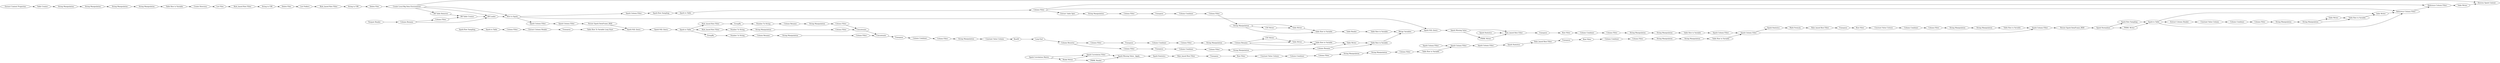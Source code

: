 digraph {
	"-4328223069223557150_1693" [label="Row Filter"]
	"5983952366440086702_1700" [label="Spark Statistics"]
	"-5984588173996988829_90" [label="Table Row to Variable"]
	"-1707421119054213142_1620" [label="Column Combiner"]
	"-8915818163157824225_1616" [label="Table Row to Variable"]
	"-1707421119054213142_1616" [label="Column Filter"]
	"-21323867853091890_1692" [label=Transpose]
	"5983952366440086702_1789" [label="Spark Row Sampling"]
	"-8915818163157824225_1615" [label="Table Writer"]
	"4644940350056238774_1695" [label="Table Row to Variable"]
	"6766491810046853786_1619" [label="String Manipulation"]
	"-1707421119054213142_1693" [label="Row Filter"]
	"-626142008979519211_1851" [label="List Files"]
	"-5984588173996988829_78" [label="Table Writer"]
	"5983952366440086702_1790" [label="Spark to Table"]
	"5983952366440086702_77" [label="Spark SQL Query"]
	"5983952366440086702_1875" [label="DB Table Remover"]
	"5983952366440086702_1871" [label="Column Filter"]
	"-1707421119054213142_1703" [label="Constant Value Column"]
	"6766491810046853786_1705" [label="Table Row to Variable"]
	"-5984588173996988829_65" [label="Constant Value Column"]
	"5983952366440086702_1834" [label="Reference Column Filter"]
	"-21323867853091890_1620" [label="Column Combiner"]
	"5983952366440086702_1832" [label="Persist Spark DataFrame_RDD"]
	"-5984588173996988829_39" [label="Extract Column Header"]
	"-626142008979519211_1837" [label="Extract Context Properties"]
	"-5236677985984660164_1690" [label="Spark Statistics"]
	"5983952366440086702_68" [label="Persist Spark DataFrame_RDD"]
	"-5984588173996988829_44" [label="String Manipulation"]
	"-5984588173996988829_53" [label=Concatenate]
	"-5236677985984660164_1729" [label="Spark Column Filter"]
	"-5984588173996988829_40" [label=Transpose]
	"5983952366440086702_1782" [label="Merge Variables"]
	"-5984588173996988829_93" [label="Number To String"]
	"-4328223069223557150_1620" [label="Column Combiner"]
	"-5984588173996988829_42" [label="Spark to Table"]
	"-5984588173996988829_41" [label="Table Row To Variable Loop Start"]
	"4644940350056238774_1616" [label="Column Filter"]
	"6880733114681648514_1671" [label="Rule_based Row Filter"]
	"-4328223069223557150_1616" [label="Column Filter"]
	"4644940350056238774_1692" [label=Transpose]
	"-5984588173996988829_60" [label=Concatenate]
	"-5984588173996988829_37" [label="Spark to Table"]
	"-5984588173996988829_55" [label=GroupBy]
	"5983952366440086702_1775" [label="PMML Writer"]
	"-5984588173996988829_57" [label="Column Rename"]
	"-4328223069223557150_1695" [label="Table Row to Variable"]
	"5983952366440086702_1856" [label="Hive to Spark"]
	"-626142008979519211_1850" [label="Create Directory"]
	"-626142008979519211_1596" [label="Rule_based Row Filter"]
	"-5984588173996988829_67" [label="Loop End"]
	"-626142008979519211_1855" [label="Delete Files"]
	"6766491810046853786_1694" [label="String Manipulation"]
	"-5984588173996988829_75" [label="CSV Writer"]
	"-5236677985984660164_1731" [label="Rule_based Row Filter"]
	"5983952366440086702_1606" [label="Spark to Table"]
	"6880733114681648514_1690" [label="Spark Statistics"]
	"5983952366440086702_28" [label="Parquet Reader"]
	"-5984588173996988829_88" [label="Table Writer"]
	"5983952366440086702_33" [label="Spark Column Filter"]
	"-5984588173996988829_35" [label="Spark SQL Query"]
	"-626142008979519211_1598" [label="String to URI"]
	"6766491810046853786_1706" [label="Constant Value Column"]
	"5983952366440086702_1774" [label="Spark Missing Value"]
	"-5984588173996988829_92" [label="Number To String"]
	"-5236677985984660164_1728" [label="Spark Column Filter"]
	"-5236677985984660164_1691" [label="Spark Column Filter"]
	"-5984588173996988829_64" [label="Column Filter"]
	"-5984588173996988829_61" [label=Transpose]
	"-5236677985984660164_1726" [label="Spark Correlation Matrix"]
	"-5984588173996988829_73" [label="String Manipulation"]
	"-1707421119054213142_1704" [label="Table Row to Variable"]
	"-5984588173996988829_63" [label="String Manipulation"]
	"-5984588173996988829_82" [label="Column Combiner"]
	"-5984588173996988829_52" [label="Column Filter"]
	"-5984588173996988829_80" [label="Column Filter"]
	"6880733114681648514_1691" [label="Spark Column Filter"]
	"-21323867853091890_1698" [label="Constant Value Column"]
	"-626142008979519211_1841" [label="String Manipulation"]
	"4644940350056238774_1619" [label="String Manipulation"]
	"-626142008979519211_1839" [label="Table Creator"]
	"-626142008979519211_1849" [label="Create Local Big Data Environment"]
	"-5984588173996988829_47" [label=GroupBy]
	"4644940350056238774_1693" [label="Row Filter"]
	"5983952366440086702_1833" [label="Spark Column Filter"]
	"5983952366440086702_1876" [label="Table Row to Variable"]
	"-5984588173996988829_74" [label="Column Filter"]
	"-4328223069223557150_1619" [label="String Manipulation"]
	"-5236677985984660164_1732" [label="Spark Statistics"]
	"-1707421119054213142_1692" [label=Transpose]
	"-8915818163157824225_1612" [label="Column Filter"]
	"-626142008979519211_1597" [label="Delete Files"]
	"5983952366440086702_1836" [label="Table Writer"]
	"-21323867853091890_1616" [label="Column Filter"]
	"-5984588173996988829_54" [label="Rule_based Row Filter"]
	"-5984588173996988829_70" [label=Transpose]
	"-5984588173996988829_50" [label="String Manipulation"]
	"-626142008979519211_1856" [label="Table Row to Variable"]
	"-5984588173996988829_84" [label="String Manipulation"]
	"-1707421119054213142_1694" [label="String Manipulation"]
	"-5984588173996988829_91" [label="Number To String"]
	"-5984588173996988829_43" [label="Spark SQL Query"]
	"-5984588173996988829_62" [label="Column Combiner"]
	"-21323867853091890_1699" [label="Table Row to Variable"]
	"-8915818163157824225_1610" [label="Extract Table Spec"]
	"-5984588173996988829_38" [label="Column Filter"]
	"-5984588173996988829_79" [label="Column Rename"]
	"-8915818163157824225_426" [label="Column Combiner"]
	"-8915818163157824225_1523" [label=Transpose]
	"-4328223069223557150_1694" [label="String Manipulation"]
	"-21323867853091890_1693" [label="Row Filter"]
	"-5236677985984660164_1733" [label="Spark Column Filter"]
	"5983952366440086702_1704" [label="Spark Column Filter"]
	"5983952366440086702_1785" [label="Table Reader"]
	"-626142008979519211_1840" [label="String Manipulation"]
	"-5984588173996988829_85" [label="Column Rename"]
	"-21323867853091890_1694" [label="String Manipulation"]
	"-5236677985984660164_1734" [label="PMML Reader"]
	"-5984588173996988829_69" [label="Column Resorter"]
	"-5984588173996988829_89" [label="Table Row to Variable"]
	"5983952366440086702_1702" [label="Table Writer"]
	"-21323867853091890_1619" [label="String Manipulation"]
	"4644940350056238774_1620" [label="Column Combiner"]
	"4644940350056238774_1694" [label="String Manipulation"]
	"-5984588173996988829_49" [label="Column Rename"]
	"-626142008979519211_1852" [label="List Folders"]
	"-5236677985984660164_1671" [label="Rule_based Row Filter"]
	"-8915818163157824225_1614" [label="CSV Writer"]
	"5983952366440086702_1777" [label="Column Filter"]
	"-5984588173996988829_72" [label="Column Filter"]
	"-5236677985984660164_1725" [label="Spark Correlation Filter"]
	"-5984588173996988829_46" [label="Rule_based Row Filter"]
	"5983952366440086702_1835" [label="Reference Column Filter"]
	"-5984588173996988829_71" [label="Column Combiner"]
	"-626142008979519211_1844" [label="String Manipulation"]
	"-5984588173996988829_81" [label=Transpose]
	"-1707421119054213142_1697" [label="Math Formula"]
	"-626142008979519211_1853" [label="Rule_based Row Filter"]
	"-5236677985984660164_1727" [label="Model Writer"]
	"-8915818163157824225_1611" [label="String Manipulation"]
	"-5984588173996988829_66" [label=RowID]
	"6766491810046853786_1702" [label="Table Writer"]
	"5983952366440086702_1853" [label="DB Table Creator"]
	"5983952366440086702_1873" [label="PMML Writer"]
	"-5236677985984660164_1735" [label="Spark Missing Value _Apply_"]
	"-8915818163157824225_430" [label="Column Filter"]
	"5983952366440086702_1605" [label="Spark Row Sampling"]
	"-626142008979519211_1854" [label="String to URI"]
	"-4328223069223557150_1692" [label=Transpose]
	"5983952366440086702_1862" [label="Column Rename"]
	"-626142008979519211_1842" [label="String Manipulation"]
	"-1707421119054213142_1671" [label="Rule_based Row Filter"]
	"5983952366440086702_34" [label="Spark Column Filter"]
	"-5984588173996988829_59" [label="Column Filter"]
	"-8915818163157824225_1613" [label="String Manipulation"]
	"-5984588173996988829_83" [label="Column Filter"]
	"6766491810046853786_1616" [label="Column Filter"]
	"6766491810046853786_1704" [label="Extract Column Header"]
	"-21323867853091890_1700" [label="Column Filter"]
	"-5984588173996988829_51" [label="Column Filter"]
	"-5984588173996988829_58" [label="String Manipulation"]
	"-1707421119054213142_1619" [label="String Manipulation"]
	"6766491810046853786_1620" [label="Column Combiner"]
	"5983952366440086702_1861" [label="DB Loader"]
	"5983952366440086702_1872" [label="Spark Normalizer"]
	"-5984588173996988829_36" [label="Spark Row Sampling"]
	"5983952366440086702_1866" [label="Destroy Spark Context"]
	"-5984588173996988829_43" -> "-5984588173996988829_42"
	"-5984588173996988829_85" -> "-5984588173996988829_90"
	"-5984588173996988829_91" -> "-5984588173996988829_49"
	"-626142008979519211_1854" -> "-626142008979519211_1855"
	"-8915818163157824225_1613" -> "-8915818163157824225_1616"
	"-5984588173996988829_42" -> "-5984588173996988829_55"
	"-626142008979519211_1849" -> "5983952366440086702_1861"
	"-5984588173996988829_85" -> "-5984588173996988829_88"
	"5983952366440086702_1775" -> "6880733114681648514_1671"
	"-5984588173996988829_55" -> "-5984588173996988829_93"
	"4644940350056238774_1620" -> "4644940350056238774_1616"
	"-8915818163157824225_1613" -> "-8915818163157824225_1615"
	"-8915818163157824225_426" -> "-8915818163157824225_430"
	"-626142008979519211_1842" -> "-626142008979519211_1856"
	"-21323867853091890_1616" -> "-21323867853091890_1619"
	"-5984588173996988829_69" -> "-5984588173996988829_74"
	"-5984588173996988829_75" -> "-5984588173996988829_78"
	"-626142008979519211_1840" -> "-626142008979519211_1841"
	"-4328223069223557150_1692" -> "-4328223069223557150_1693"
	"-5984588173996988829_73" -> "-5984588173996988829_79"
	"-5984588173996988829_36" -> "-5984588173996988829_37"
	"5983952366440086702_1853" -> "5983952366440086702_1861"
	"-626142008979519211_1596" -> "-626142008979519211_1598"
	"-5984588173996988829_74" -> "-5984588173996988829_70"
	"-5984588173996988829_83" -> "-5984588173996988829_84"
	"-5984588173996988829_82" -> "-5984588173996988829_83"
	"-5236677985984660164_1727" -> "-5236677985984660164_1734"
	"-21323867853091890_1698" -> "-21323867853091890_1620"
	"-1707421119054213142_1616" -> "-1707421119054213142_1619"
	"-1707421119054213142_1693" -> "-1707421119054213142_1703"
	"-5984588173996988829_71" -> "-5984588173996988829_72"
	"-5984588173996988829_58" -> "-5984588173996988829_59"
	"-626142008979519211_1841" -> "-626142008979519211_1844"
	"-5236677985984660164_1727" -> "-5236677985984660164_1725"
	"-5984588173996988829_52" -> "-5984588173996988829_53"
	"5983952366440086702_1833" -> "5983952366440086702_1605"
	"-5984588173996988829_41" -> "-5984588173996988829_35"
	"-5236677985984660164_1671" -> "-21323867853091890_1692"
	"-626142008979519211_1851" -> "-626142008979519211_1596"
	"-626142008979519211_1598" -> "-626142008979519211_1597"
	"-5984588173996988829_50" -> "-5984588173996988829_51"
	"-5984588173996988829_81" -> "-5984588173996988829_82"
	"-5236677985984660164_1729" -> "-5236677985984660164_1732"
	"6766491810046853786_1704" -> "6766491810046853786_1706"
	"4644940350056238774_1692" -> "4644940350056238774_1693"
	"-8915818163157824225_1523" -> "-8915818163157824225_426"
	"-5984588173996988829_64" -> "-5984588173996988829_63"
	"-5984588173996988829_53" -> "-5984588173996988829_60"
	"5983952366440086702_1777" -> "-8915818163157824225_1610"
	"-626142008979519211_1856" -> "-626142008979519211_1850"
	"-4328223069223557150_1616" -> "-4328223069223557150_1619"
	"-4328223069223557150_1620" -> "-4328223069223557150_1616"
	"-5984588173996988829_60" -> "-5984588173996988829_61"
	"5983952366440086702_1606" -> "5983952366440086702_1777"
	"6766491810046853786_1705" -> "5983952366440086702_1702"
	"5983952366440086702_1700" -> "-1707421119054213142_1697"
	"-5236677985984660164_1731" -> "4644940350056238774_1692"
	"-8915818163157824225_430" -> "-8915818163157824225_1613"
	"-5984588173996988829_90" -> "5983952366440086702_1782"
	"-5236677985984660164_1725" -> "-5236677985984660164_1735"
	"5983952366440086702_1856" -> "5983952366440086702_77"
	"-626142008979519211_1844" -> "-626142008979519211_1842"
	"-626142008979519211_1837" -> "-626142008979519211_1839"
	"-626142008979519211_1839" -> "-626142008979519211_1840"
	"-5984588173996988829_92" -> "-5984588173996988829_44"
	"-21323867853091890_1699" -> "-5236677985984660164_1691"
	"4644940350056238774_1694" -> "4644940350056238774_1695"
	"5983952366440086702_1834" -> "5983952366440086702_1835"
	"-5984588173996988829_62" -> "-5984588173996988829_64"
	"-5984588173996988829_49" -> "-5984588173996988829_50"
	"5983952366440086702_1876" -> "5983952366440086702_1782"
	"5983952366440086702_1702" -> "5983952366440086702_1834"
	"-1707421119054213142_1620" -> "-1707421119054213142_1616"
	"-5236677985984660164_1733" -> "5983952366440086702_1700"
	"-5984588173996988829_57" -> "-5984588173996988829_58"
	"5983952366440086702_1835" -> "5983952366440086702_1836"
	"-5984588173996988829_39" -> "-5984588173996988829_40"
	"-5236677985984660164_1726" -> "-5236677985984660164_1725"
	"-626142008979519211_1850" -> "-626142008979519211_1851"
	"-626142008979519211_1849" -> "5983952366440086702_1856"
	"-5984588173996988829_89" -> "-5984588173996988829_88"
	"5983952366440086702_1774" -> "5983952366440086702_1775"
	"6766491810046853786_1619" -> "6766491810046853786_1694"
	"-1707421119054213142_1692" -> "-1707421119054213142_1693"
	"-5984588173996988829_66" -> "-5984588173996988829_67"
	"-5984588173996988829_88" -> "-5984588173996988829_90"
	"-5984588173996988829_67" -> "-5984588173996988829_69"
	"5983952366440086702_33" -> "5983952366440086702_34"
	"5983952366440086702_1872" -> "5983952366440086702_1789"
	"6766491810046853786_1694" -> "6766491810046853786_1705"
	"-5984588173996988829_51" -> "-5984588173996988829_53"
	"-5236677985984660164_1733" -> "5983952366440086702_1704"
	"5983952366440086702_1875" -> "5983952366440086702_1853"
	"-1707421119054213142_1704" -> "5983952366440086702_1704"
	"-5984588173996988829_38" -> "-5984588173996988829_39"
	"-5984588173996988829_65" -> "-5984588173996988829_66"
	"-5984588173996988829_79" -> "-5984588173996988829_78"
	"-5236677985984660164_1732" -> "-5236677985984660164_1731"
	"5983952366440086702_1862" -> "5983952366440086702_1871"
	"5983952366440086702_1790" -> "6766491810046853786_1704"
	"5983952366440086702_1861" -> "5983952366440086702_1856"
	"-5984588173996988829_78" -> "-5984588173996988829_89"
	"-5984588173996988829_69" -> "-5984588173996988829_80"
	"-626142008979519211_1849" -> "5983952366440086702_1875"
	"5983952366440086702_1789" -> "5983952366440086702_1790"
	"6766491810046853786_1694" -> "6766491810046853786_1702"
	"-5984588173996988829_63" -> "-5984588173996988829_65"
	"5983952366440086702_1873" -> "5983952366440086702_1790"
	"-5984588173996988829_54" -> "-5984588173996988829_92"
	"-1707421119054213142_1671" -> "-1707421119054213142_1692"
	"5983952366440086702_1872" -> "5983952366440086702_1873"
	"-1707421119054213142_1697" -> "-1707421119054213142_1671"
	"-5984588173996988829_59" -> "-5984588173996988829_60"
	"-5984588173996988829_37" -> "-5984588173996988829_38"
	"-5984588173996988829_80" -> "-5984588173996988829_81"
	"-5236677985984660164_1735" -> "-5236677985984660164_1690"
	"-626142008979519211_1853" -> "-626142008979519211_1854"
	"-5236677985984660164_1728" -> "-5236677985984660164_1691"
	"-5984588173996988829_40" -> "-5984588173996988829_41"
	"-5984588173996988829_84" -> "-5984588173996988829_85"
	"4644940350056238774_1693" -> "4644940350056238774_1620"
	"-8915818163157824225_1613" -> "-8915818163157824225_1614"
	"-5984588173996988829_93" -> "-5984588173996988829_57"
	"-5984588173996988829_79" -> "-5984588173996988829_75"
	"-5236677985984660164_1734" -> "-5236677985984660164_1735"
	"5983952366440086702_1856" -> "5983952366440086702_33"
	"6880733114681648514_1690" -> "6880733114681648514_1671"
	"5983952366440086702_1790" -> "5983952366440086702_1834"
	"-21323867853091890_1619" -> "-21323867853091890_1694"
	"-5984588173996988829_46" -> "-5984588173996988829_47"
	"-5984588173996988829_47" -> "-5984588173996988829_91"
	"5983952366440086702_1862" -> "5983952366440086702_1861"
	"5983952366440086702_1832" -> "5983952366440086702_1872"
	"-4328223069223557150_1693" -> "-4328223069223557150_1620"
	"5983952366440086702_1605" -> "5983952366440086702_1606"
	"5983952366440086702_1790" -> "5983952366440086702_1702"
	"-5984588173996988829_44" -> "-5984588173996988829_52"
	"6880733114681648514_1691" -> "-5236677985984660164_1733"
	"-5984588173996988829_61" -> "-5984588173996988829_62"
	"-5984588173996988829_79" -> "-5984588173996988829_89"
	"5983952366440086702_1782" -> "5983952366440086702_77"
	"5983952366440086702_1785" -> "5983952366440086702_1876"
	"-5984588173996988829_70" -> "-5984588173996988829_71"
	"-8915818163157824225_1610" -> "-8915818163157824225_1611"
	"-626142008979519211_1597" -> "-626142008979519211_1852"
	"-1707421119054213142_1694" -> "-1707421119054213142_1704"
	"-626142008979519211_1855" -> "-626142008979519211_1849"
	"5983952366440086702_1871" -> "5983952366440086702_1853"
	"-5236677985984660164_1691" -> "-5236677985984660164_1729"
	"-5236677985984660164_1690" -> "-5236677985984660164_1671"
	"6766491810046853786_1706" -> "6766491810046853786_1620"
	"5983952366440086702_68" -> "-5984588173996988829_35"
	"-4328223069223557150_1695" -> "6880733114681648514_1691"
	"4644940350056238774_1616" -> "4644940350056238774_1619"
	"5983952366440086702_1777" -> "5983952366440086702_1835"
	"4644940350056238774_1619" -> "4644940350056238774_1694"
	"6766491810046853786_1616" -> "6766491810046853786_1619"
	"-8915818163157824225_1611" -> "-8915818163157824225_1612"
	"-21323867853091890_1693" -> "-21323867853091890_1698"
	"-21323867853091890_1694" -> "-21323867853091890_1700"
	"-8915818163157824225_1612" -> "-8915818163157824225_1523"
	"-8915818163157824225_1614" -> "-8915818163157824225_1615"
	"5983952366440086702_1856" -> "5983952366440086702_1833"
	"-5984588173996988829_42" -> "-5984588173996988829_54"
	"-1707421119054213142_1703" -> "-1707421119054213142_1620"
	"-21323867853091890_1700" -> "-21323867853091890_1699"
	"-5984588173996988829_42" -> "-5984588173996988829_46"
	"5983952366440086702_1774" -> "6880733114681648514_1671"
	"4644940350056238774_1695" -> "-5236677985984660164_1733"
	"-5984588173996988829_72" -> "-5984588173996988829_73"
	"-5984588173996988829_35" -> "-5984588173996988829_43"
	"-626142008979519211_1849" -> "5983952366440086702_1866"
	"6766491810046853786_1702" -> "6766491810046853786_1705"
	"-5236677985984660164_1726" -> "-5236677985984660164_1727"
	"-8915818163157824225_1616" -> "5983952366440086702_1785"
	"-21323867853091890_1620" -> "-21323867853091890_1616"
	"-21323867853091890_1692" -> "-21323867853091890_1693"
	"-4328223069223557150_1619" -> "-4328223069223557150_1694"
	"5983952366440086702_1777" -> "5983952366440086702_1834"
	"5983952366440086702_77" -> "5983952366440086702_1774"
	"-626142008979519211_1852" -> "-626142008979519211_1853"
	"6880733114681648514_1671" -> "-4328223069223557150_1692"
	"-4328223069223557150_1694" -> "-4328223069223557150_1695"
	"-8915818163157824225_1615" -> "-8915818163157824225_1616"
	"5983952366440086702_1836" -> "5983952366440086702_1866"
	"5983952366440086702_34" -> "5983952366440086702_68"
	"6766491810046853786_1620" -> "6766491810046853786_1616"
	"5983952366440086702_1704" -> "5983952366440086702_1832"
	"-1707421119054213142_1619" -> "-1707421119054213142_1694"
	"5983952366440086702_28" -> "5983952366440086702_1862"
	rankdir=LR
}
